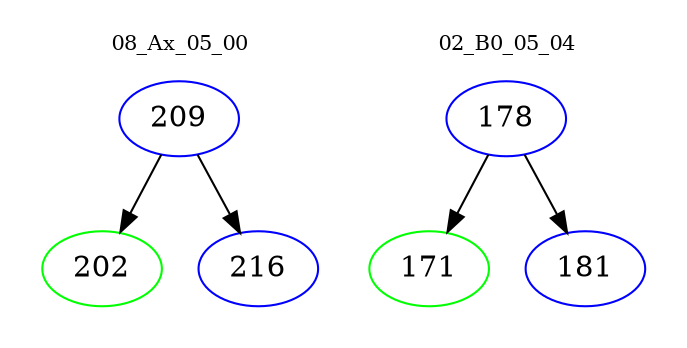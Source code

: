 digraph{
subgraph cluster_0 {
color = white
label = "08_Ax_05_00";
fontsize=10;
T0_209 [label="209", color="blue"]
T0_209 -> T0_202 [color="black"]
T0_202 [label="202", color="green"]
T0_209 -> T0_216 [color="black"]
T0_216 [label="216", color="blue"]
}
subgraph cluster_1 {
color = white
label = "02_B0_05_04";
fontsize=10;
T1_178 [label="178", color="blue"]
T1_178 -> T1_171 [color="black"]
T1_171 [label="171", color="green"]
T1_178 -> T1_181 [color="black"]
T1_181 [label="181", color="blue"]
}
}
